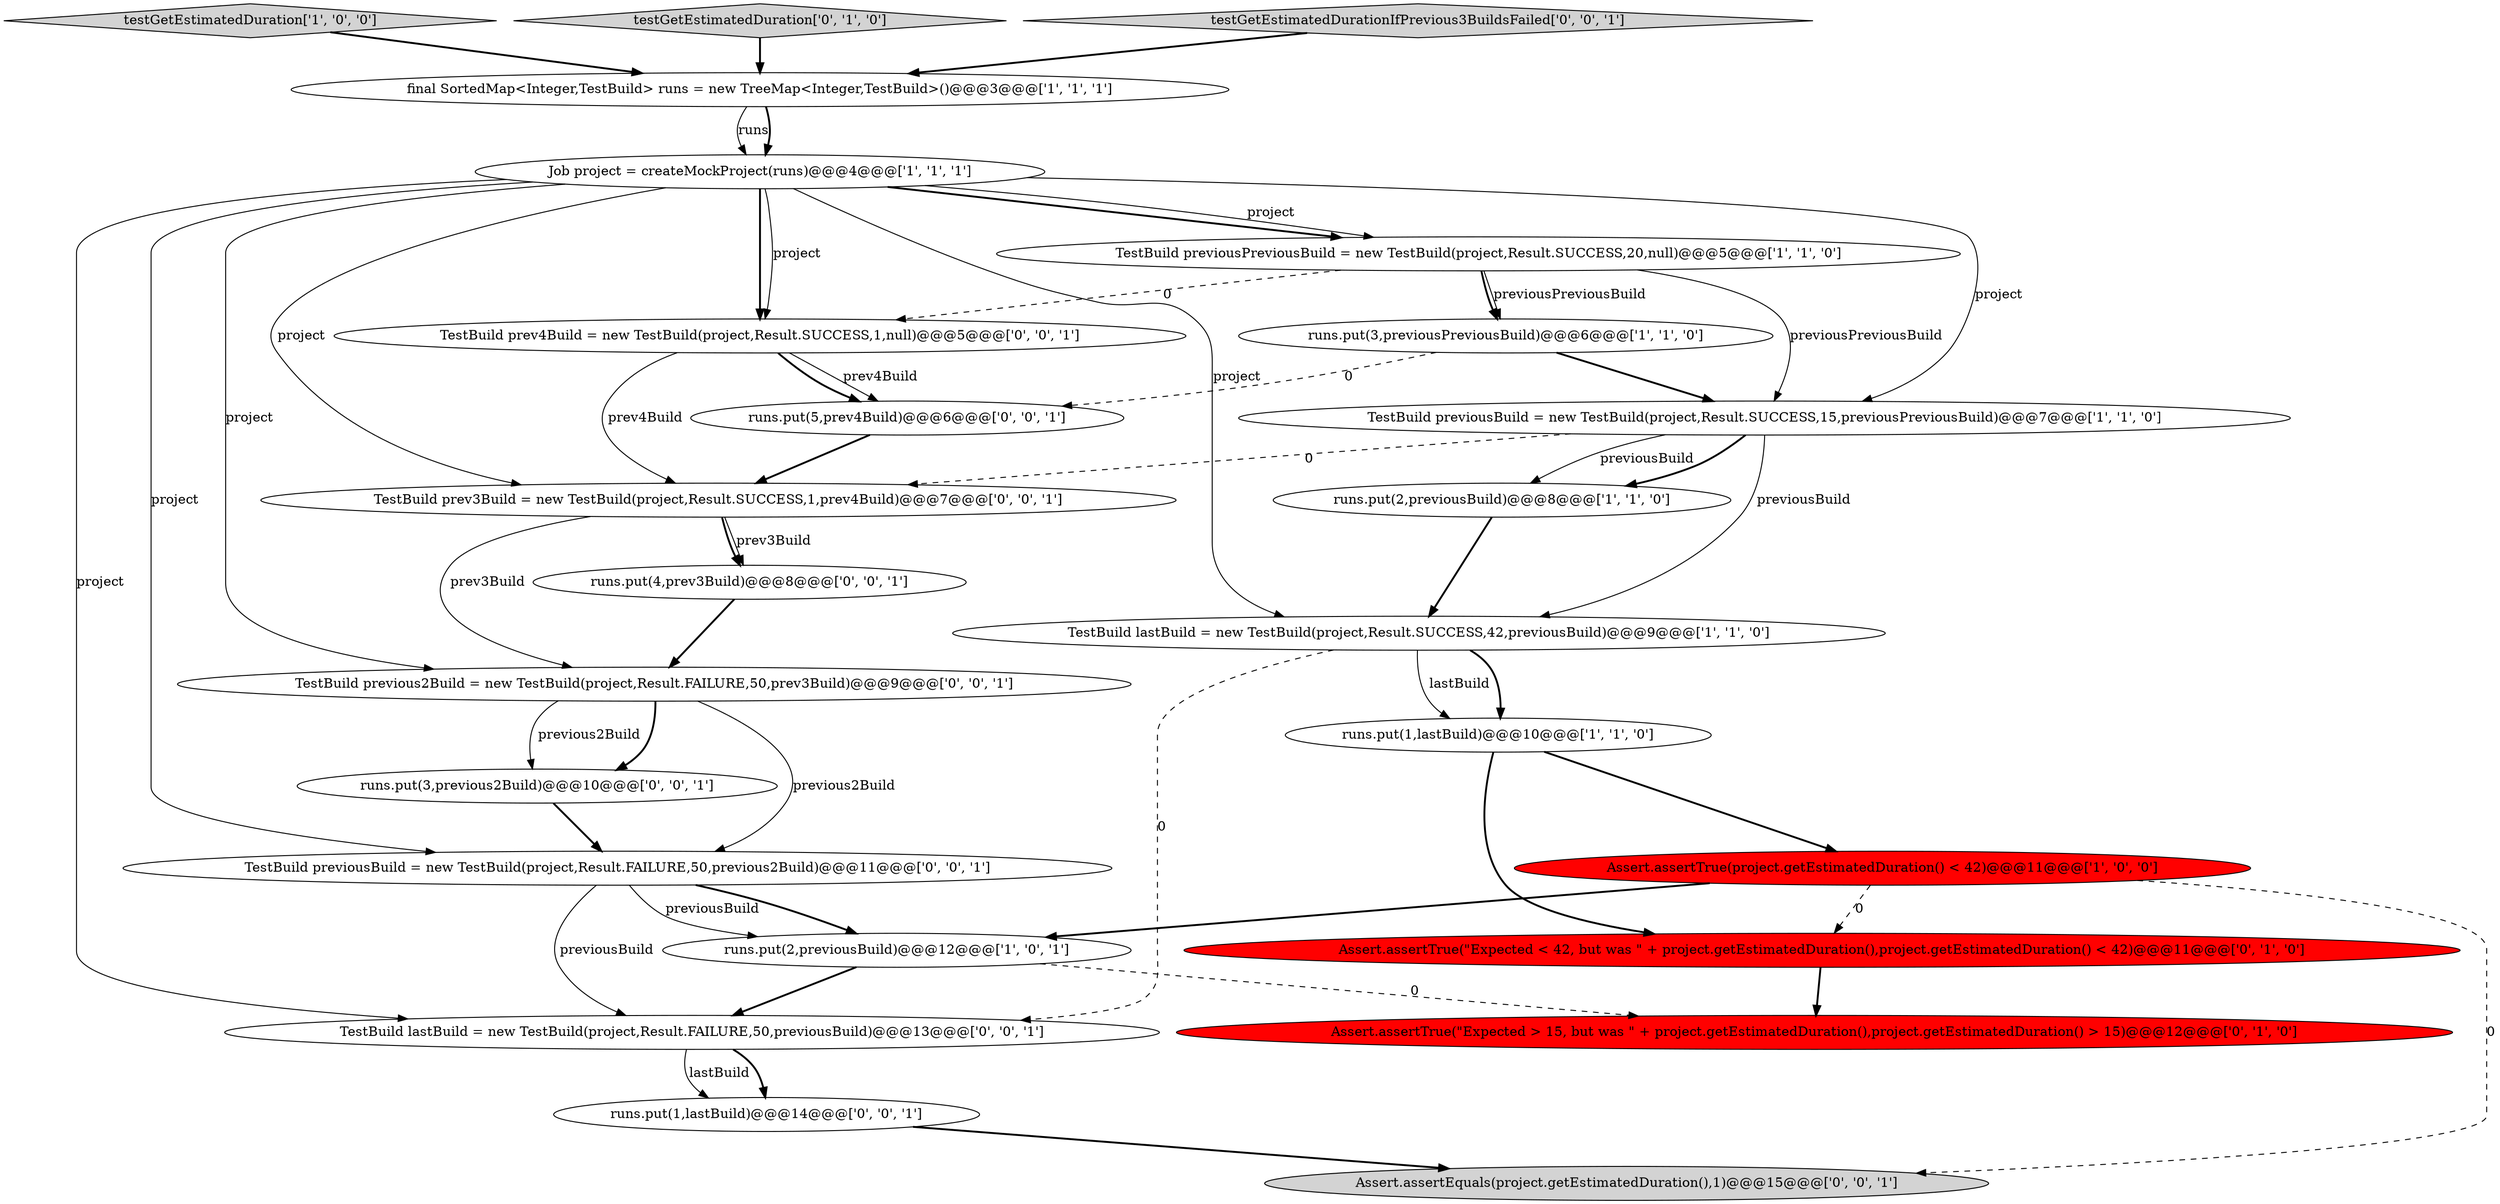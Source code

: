 digraph {
16 [style = filled, label = "Assert.assertEquals(project.getEstimatedDuration(),1)@@@15@@@['0', '0', '1']", fillcolor = lightgray, shape = ellipse image = "AAA0AAABBB3BBB"];
12 [style = filled, label = "Assert.assertTrue(\"Expected < 42, but was \" + project.getEstimatedDuration(),project.getEstimatedDuration() < 42)@@@11@@@['0', '1', '0']", fillcolor = red, shape = ellipse image = "AAA1AAABBB2BBB"];
13 [style = filled, label = "Assert.assertTrue(\"Expected > 15, but was \" + project.getEstimatedDuration(),project.getEstimatedDuration() > 15)@@@12@@@['0', '1', '0']", fillcolor = red, shape = ellipse image = "AAA1AAABBB2BBB"];
4 [style = filled, label = "testGetEstimatedDuration['1', '0', '0']", fillcolor = lightgray, shape = diamond image = "AAA0AAABBB1BBB"];
7 [style = filled, label = "runs.put(2,previousBuild)@@@8@@@['1', '1', '0']", fillcolor = white, shape = ellipse image = "AAA0AAABBB1BBB"];
5 [style = filled, label = "runs.put(3,previousPreviousBuild)@@@6@@@['1', '1', '0']", fillcolor = white, shape = ellipse image = "AAA0AAABBB1BBB"];
17 [style = filled, label = "TestBuild prev4Build = new TestBuild(project,Result.SUCCESS,1,null)@@@5@@@['0', '0', '1']", fillcolor = white, shape = ellipse image = "AAA0AAABBB3BBB"];
6 [style = filled, label = "Job project = createMockProject(runs)@@@4@@@['1', '1', '1']", fillcolor = white, shape = ellipse image = "AAA0AAABBB1BBB"];
19 [style = filled, label = "runs.put(1,lastBuild)@@@14@@@['0', '0', '1']", fillcolor = white, shape = ellipse image = "AAA0AAABBB3BBB"];
8 [style = filled, label = "TestBuild previousBuild = new TestBuild(project,Result.SUCCESS,15,previousPreviousBuild)@@@7@@@['1', '1', '0']", fillcolor = white, shape = ellipse image = "AAA0AAABBB1BBB"];
18 [style = filled, label = "runs.put(5,prev4Build)@@@6@@@['0', '0', '1']", fillcolor = white, shape = ellipse image = "AAA0AAABBB3BBB"];
11 [style = filled, label = "testGetEstimatedDuration['0', '1', '0']", fillcolor = lightgray, shape = diamond image = "AAA0AAABBB2BBB"];
9 [style = filled, label = "Assert.assertTrue(project.getEstimatedDuration() < 42)@@@11@@@['1', '0', '0']", fillcolor = red, shape = ellipse image = "AAA1AAABBB1BBB"];
10 [style = filled, label = "final SortedMap<Integer,TestBuild> runs = new TreeMap<Integer,TestBuild>()@@@3@@@['1', '1', '1']", fillcolor = white, shape = ellipse image = "AAA0AAABBB1BBB"];
0 [style = filled, label = "TestBuild previousPreviousBuild = new TestBuild(project,Result.SUCCESS,20,null)@@@5@@@['1', '1', '0']", fillcolor = white, shape = ellipse image = "AAA0AAABBB1BBB"];
14 [style = filled, label = "testGetEstimatedDurationIfPrevious3BuildsFailed['0', '0', '1']", fillcolor = lightgray, shape = diamond image = "AAA0AAABBB3BBB"];
20 [style = filled, label = "runs.put(4,prev3Build)@@@8@@@['0', '0', '1']", fillcolor = white, shape = ellipse image = "AAA0AAABBB3BBB"];
15 [style = filled, label = "TestBuild previousBuild = new TestBuild(project,Result.FAILURE,50,previous2Build)@@@11@@@['0', '0', '1']", fillcolor = white, shape = ellipse image = "AAA0AAABBB3BBB"];
22 [style = filled, label = "TestBuild prev3Build = new TestBuild(project,Result.SUCCESS,1,prev4Build)@@@7@@@['0', '0', '1']", fillcolor = white, shape = ellipse image = "AAA0AAABBB3BBB"];
1 [style = filled, label = "TestBuild lastBuild = new TestBuild(project,Result.SUCCESS,42,previousBuild)@@@9@@@['1', '1', '0']", fillcolor = white, shape = ellipse image = "AAA0AAABBB1BBB"];
24 [style = filled, label = "TestBuild lastBuild = new TestBuild(project,Result.FAILURE,50,previousBuild)@@@13@@@['0', '0', '1']", fillcolor = white, shape = ellipse image = "AAA0AAABBB3BBB"];
3 [style = filled, label = "runs.put(2,previousBuild)@@@12@@@['1', '0', '1']", fillcolor = white, shape = ellipse image = "AAA0AAABBB1BBB"];
2 [style = filled, label = "runs.put(1,lastBuild)@@@10@@@['1', '1', '0']", fillcolor = white, shape = ellipse image = "AAA0AAABBB1BBB"];
21 [style = filled, label = "runs.put(3,previous2Build)@@@10@@@['0', '0', '1']", fillcolor = white, shape = ellipse image = "AAA0AAABBB3BBB"];
23 [style = filled, label = "TestBuild previous2Build = new TestBuild(project,Result.FAILURE,50,prev3Build)@@@9@@@['0', '0', '1']", fillcolor = white, shape = ellipse image = "AAA0AAABBB3BBB"];
6->17 [style = bold, label=""];
4->10 [style = bold, label=""];
5->8 [style = bold, label=""];
9->16 [style = dashed, label="0"];
7->1 [style = bold, label=""];
24->19 [style = bold, label=""];
22->23 [style = solid, label="prev3Build"];
10->6 [style = solid, label="runs"];
23->21 [style = solid, label="previous2Build"];
17->18 [style = solid, label="prev4Build"];
3->24 [style = bold, label=""];
0->8 [style = solid, label="previousPreviousBuild"];
1->2 [style = solid, label="lastBuild"];
21->15 [style = bold, label=""];
14->10 [style = bold, label=""];
8->1 [style = solid, label="previousBuild"];
0->5 [style = solid, label="previousPreviousBuild"];
6->24 [style = solid, label="project"];
6->0 [style = bold, label=""];
2->9 [style = bold, label=""];
24->19 [style = solid, label="lastBuild"];
5->18 [style = dashed, label="0"];
15->3 [style = bold, label=""];
3->13 [style = dashed, label="0"];
6->1 [style = solid, label="project"];
0->17 [style = dashed, label="0"];
22->20 [style = solid, label="prev3Build"];
10->6 [style = bold, label=""];
2->12 [style = bold, label=""];
8->7 [style = solid, label="previousBuild"];
6->15 [style = solid, label="project"];
15->24 [style = solid, label="previousBuild"];
8->7 [style = bold, label=""];
19->16 [style = bold, label=""];
8->22 [style = dashed, label="0"];
12->13 [style = bold, label=""];
18->22 [style = bold, label=""];
6->0 [style = solid, label="project"];
20->23 [style = bold, label=""];
22->20 [style = bold, label=""];
23->21 [style = bold, label=""];
6->23 [style = solid, label="project"];
11->10 [style = bold, label=""];
1->24 [style = dashed, label="0"];
6->17 [style = solid, label="project"];
15->3 [style = solid, label="previousBuild"];
6->8 [style = solid, label="project"];
9->3 [style = bold, label=""];
1->2 [style = bold, label=""];
9->12 [style = dashed, label="0"];
23->15 [style = solid, label="previous2Build"];
17->22 [style = solid, label="prev4Build"];
6->22 [style = solid, label="project"];
17->18 [style = bold, label=""];
0->5 [style = bold, label=""];
}
